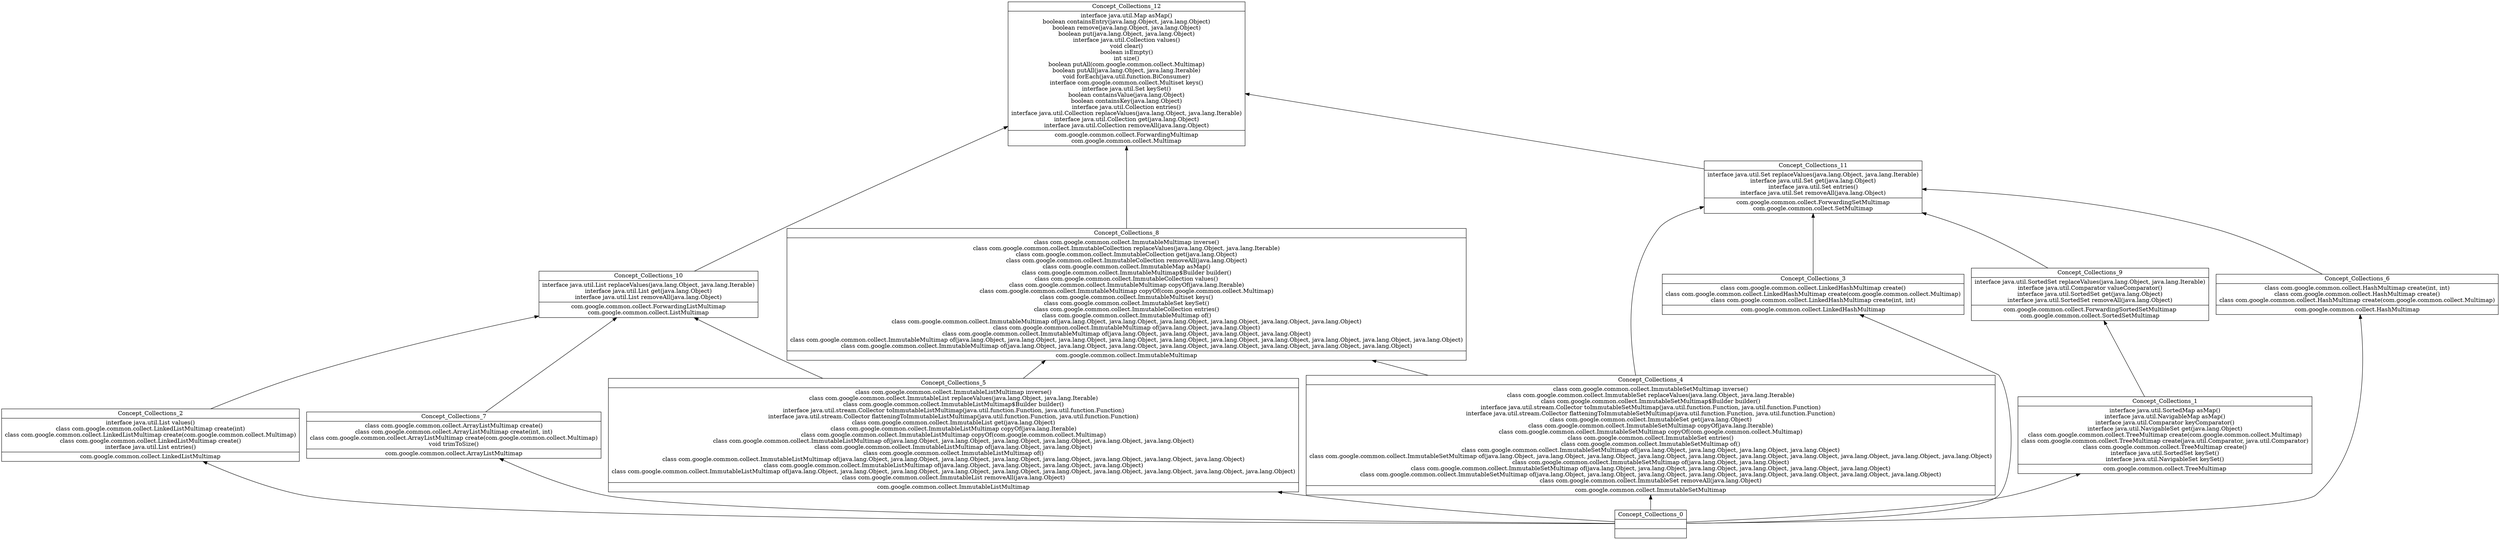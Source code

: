 digraph G { 
	rankdir=BT;
subgraph Collections { 
label="Collections";
1 [shape=record,label="{Concept_Collections_12|interface java.util.Map asMap()\nboolean containsEntry(java.lang.Object, java.lang.Object)\nboolean remove(java.lang.Object, java.lang.Object)\nboolean put(java.lang.Object, java.lang.Object)\ninterface java.util.Collection values()\nvoid clear()\nboolean isEmpty()\nint size()\nboolean putAll(com.google.common.collect.Multimap)\nboolean putAll(java.lang.Object, java.lang.Iterable)\nvoid forEach(java.util.function.BiConsumer)\ninterface com.google.common.collect.Multiset keys()\ninterface java.util.Set keySet()\nboolean containsValue(java.lang.Object)\nboolean containsKey(java.lang.Object)\ninterface java.util.Collection entries()\ninterface java.util.Collection replaceValues(java.lang.Object, java.lang.Iterable)\ninterface java.util.Collection get(java.lang.Object)\ninterface java.util.Collection removeAll(java.lang.Object)\n|com.google.common.collect.ForwardingMultimap\ncom.google.common.collect.Multimap\n}"];
2 [shape=record,label="{Concept_Collections_10|interface java.util.List replaceValues(java.lang.Object, java.lang.Iterable)\ninterface java.util.List get(java.lang.Object)\ninterface java.util.List removeAll(java.lang.Object)\n|com.google.common.collect.ForwardingListMultimap\ncom.google.common.collect.ListMultimap\n}"];
3 [shape=record,label="{Concept_Collections_7|class com.google.common.collect.ArrayListMultimap create()\nclass com.google.common.collect.ArrayListMultimap create(int, int)\nclass com.google.common.collect.ArrayListMultimap create(com.google.common.collect.Multimap)\nvoid trimToSize()\n|com.google.common.collect.ArrayListMultimap\n}"];
4 [shape=record,label="{Concept_Collections_0||}"];
5 [shape=record,label="{Concept_Collections_11|interface java.util.Set replaceValues(java.lang.Object, java.lang.Iterable)\ninterface java.util.Set get(java.lang.Object)\ninterface java.util.Set entries()\ninterface java.util.Set removeAll(java.lang.Object)\n|com.google.common.collect.ForwardingSetMultimap\ncom.google.common.collect.SetMultimap\n}"];
6 [shape=record,label="{Concept_Collections_9|interface java.util.SortedSet replaceValues(java.lang.Object, java.lang.Iterable)\ninterface java.util.Comparator valueComparator()\ninterface java.util.SortedSet get(java.lang.Object)\ninterface java.util.SortedSet removeAll(java.lang.Object)\n|com.google.common.collect.ForwardingSortedSetMultimap\ncom.google.common.collect.SortedSetMultimap\n}"];
7 [shape=record,label="{Concept_Collections_6|class com.google.common.collect.HashMultimap create(int, int)\nclass com.google.common.collect.HashMultimap create()\nclass com.google.common.collect.HashMultimap create(com.google.common.collect.Multimap)\n|com.google.common.collect.HashMultimap\n}"];
8 [shape=record,label="{Concept_Collections_5|class com.google.common.collect.ImmutableListMultimap inverse()\nclass com.google.common.collect.ImmutableList replaceValues(java.lang.Object, java.lang.Iterable)\nclass com.google.common.collect.ImmutableListMultimap$Builder builder()\ninterface java.util.stream.Collector toImmutableListMultimap(java.util.function.Function, java.util.function.Function)\ninterface java.util.stream.Collector flatteningToImmutableListMultimap(java.util.function.Function, java.util.function.Function)\nclass com.google.common.collect.ImmutableList get(java.lang.Object)\nclass com.google.common.collect.ImmutableListMultimap copyOf(java.lang.Iterable)\nclass com.google.common.collect.ImmutableListMultimap copyOf(com.google.common.collect.Multimap)\nclass com.google.common.collect.ImmutableListMultimap of(java.lang.Object, java.lang.Object, java.lang.Object, java.lang.Object, java.lang.Object, java.lang.Object)\nclass com.google.common.collect.ImmutableListMultimap of(java.lang.Object, java.lang.Object)\nclass com.google.common.collect.ImmutableListMultimap of()\nclass com.google.common.collect.ImmutableListMultimap of(java.lang.Object, java.lang.Object, java.lang.Object, java.lang.Object, java.lang.Object, java.lang.Object, java.lang.Object, java.lang.Object)\nclass com.google.common.collect.ImmutableListMultimap of(java.lang.Object, java.lang.Object, java.lang.Object, java.lang.Object)\nclass com.google.common.collect.ImmutableListMultimap of(java.lang.Object, java.lang.Object, java.lang.Object, java.lang.Object, java.lang.Object, java.lang.Object, java.lang.Object, java.lang.Object, java.lang.Object, java.lang.Object)\nclass com.google.common.collect.ImmutableList removeAll(java.lang.Object)\n|com.google.common.collect.ImmutableListMultimap\n}"];
9 [shape=record,label="{Concept_Collections_4|class com.google.common.collect.ImmutableSetMultimap inverse()\nclass com.google.common.collect.ImmutableSet replaceValues(java.lang.Object, java.lang.Iterable)\nclass com.google.common.collect.ImmutableSetMultimap$Builder builder()\ninterface java.util.stream.Collector toImmutableSetMultimap(java.util.function.Function, java.util.function.Function)\ninterface java.util.stream.Collector flatteningToImmutableSetMultimap(java.util.function.Function, java.util.function.Function)\nclass com.google.common.collect.ImmutableSet get(java.lang.Object)\nclass com.google.common.collect.ImmutableSetMultimap copyOf(java.lang.Iterable)\nclass com.google.common.collect.ImmutableSetMultimap copyOf(com.google.common.collect.Multimap)\nclass com.google.common.collect.ImmutableSet entries()\nclass com.google.common.collect.ImmutableSetMultimap of()\nclass com.google.common.collect.ImmutableSetMultimap of(java.lang.Object, java.lang.Object, java.lang.Object, java.lang.Object)\nclass com.google.common.collect.ImmutableSetMultimap of(java.lang.Object, java.lang.Object, java.lang.Object, java.lang.Object, java.lang.Object, java.lang.Object, java.lang.Object, java.lang.Object, java.lang.Object, java.lang.Object)\nclass com.google.common.collect.ImmutableSetMultimap of(java.lang.Object, java.lang.Object)\nclass com.google.common.collect.ImmutableSetMultimap of(java.lang.Object, java.lang.Object, java.lang.Object, java.lang.Object, java.lang.Object, java.lang.Object)\nclass com.google.common.collect.ImmutableSetMultimap of(java.lang.Object, java.lang.Object, java.lang.Object, java.lang.Object, java.lang.Object, java.lang.Object, java.lang.Object, java.lang.Object)\nclass com.google.common.collect.ImmutableSet removeAll(java.lang.Object)\n|com.google.common.collect.ImmutableSetMultimap\n}"];
10 [shape=record,label="{Concept_Collections_8|class com.google.common.collect.ImmutableMultimap inverse()\nclass com.google.common.collect.ImmutableCollection replaceValues(java.lang.Object, java.lang.Iterable)\nclass com.google.common.collect.ImmutableCollection get(java.lang.Object)\nclass com.google.common.collect.ImmutableCollection removeAll(java.lang.Object)\nclass com.google.common.collect.ImmutableMap asMap()\nclass com.google.common.collect.ImmutableMultimap$Builder builder()\nclass com.google.common.collect.ImmutableCollection values()\nclass com.google.common.collect.ImmutableMultimap copyOf(java.lang.Iterable)\nclass com.google.common.collect.ImmutableMultimap copyOf(com.google.common.collect.Multimap)\nclass com.google.common.collect.ImmutableMultiset keys()\nclass com.google.common.collect.ImmutableSet keySet()\nclass com.google.common.collect.ImmutableCollection entries()\nclass com.google.common.collect.ImmutableMultimap of()\nclass com.google.common.collect.ImmutableMultimap of(java.lang.Object, java.lang.Object, java.lang.Object, java.lang.Object, java.lang.Object, java.lang.Object)\nclass com.google.common.collect.ImmutableMultimap of(java.lang.Object, java.lang.Object)\nclass com.google.common.collect.ImmutableMultimap of(java.lang.Object, java.lang.Object, java.lang.Object, java.lang.Object)\nclass com.google.common.collect.ImmutableMultimap of(java.lang.Object, java.lang.Object, java.lang.Object, java.lang.Object, java.lang.Object, java.lang.Object, java.lang.Object, java.lang.Object, java.lang.Object, java.lang.Object)\nclass com.google.common.collect.ImmutableMultimap of(java.lang.Object, java.lang.Object, java.lang.Object, java.lang.Object, java.lang.Object, java.lang.Object, java.lang.Object, java.lang.Object)\n|com.google.common.collect.ImmutableMultimap\n}"];
11 [shape=record,label="{Concept_Collections_3|class com.google.common.collect.LinkedHashMultimap create()\nclass com.google.common.collect.LinkedHashMultimap create(com.google.common.collect.Multimap)\nclass com.google.common.collect.LinkedHashMultimap create(int, int)\n|com.google.common.collect.LinkedHashMultimap\n}"];
12 [shape=record,label="{Concept_Collections_2|interface java.util.List values()\nclass com.google.common.collect.LinkedListMultimap create(int)\nclass com.google.common.collect.LinkedListMultimap create(com.google.common.collect.Multimap)\nclass com.google.common.collect.LinkedListMultimap create()\ninterface java.util.List entries()\n|com.google.common.collect.LinkedListMultimap\n}"];
13 [shape=record,label="{Concept_Collections_1|interface java.util.SortedMap asMap()\ninterface java.util.NavigableMap asMap()\ninterface java.util.Comparator keyComparator()\ninterface java.util.NavigableSet get(java.lang.Object)\nclass com.google.common.collect.TreeMultimap create(com.google.common.collect.Multimap)\nclass com.google.common.collect.TreeMultimap create(java.util.Comparator, java.util.Comparator)\nclass com.google.common.collect.TreeMultimap create()\ninterface java.util.SortedSet keySet()\ninterface java.util.NavigableSet keySet()\n|com.google.common.collect.TreeMultimap\n}"];
	2 -> 1
	5 -> 1
	10 -> 1
	3 -> 2
	8 -> 2
	12 -> 2
	4 -> 3
	6 -> 5
	7 -> 5
	9 -> 5
	11 -> 5
	13 -> 6
	4 -> 7
	4 -> 8
	4 -> 9
	8 -> 10
	9 -> 10
	4 -> 11
	4 -> 12
	4 -> 13
}
}